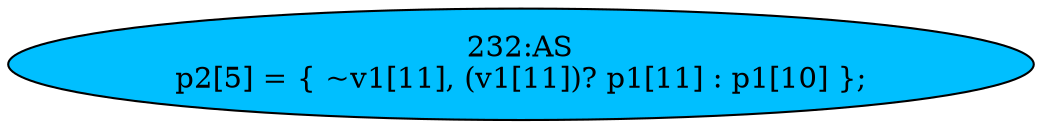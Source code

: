 strict digraph "" {
	node [label="\N"];
	"232:AS"	 [ast="<pyverilog.vparser.ast.Assign object at 0x7f40789ee910>",
		def_var="['p2']",
		fillcolor=deepskyblue,
		label="232:AS
p2[5] = { ~v1[11], (v1[11])? p1[11] : p1[10] };",
		statements="[]",
		style=filled,
		typ=Assign,
		use_var="['v1', 'v1', 'p1', 'p1']"];
}
